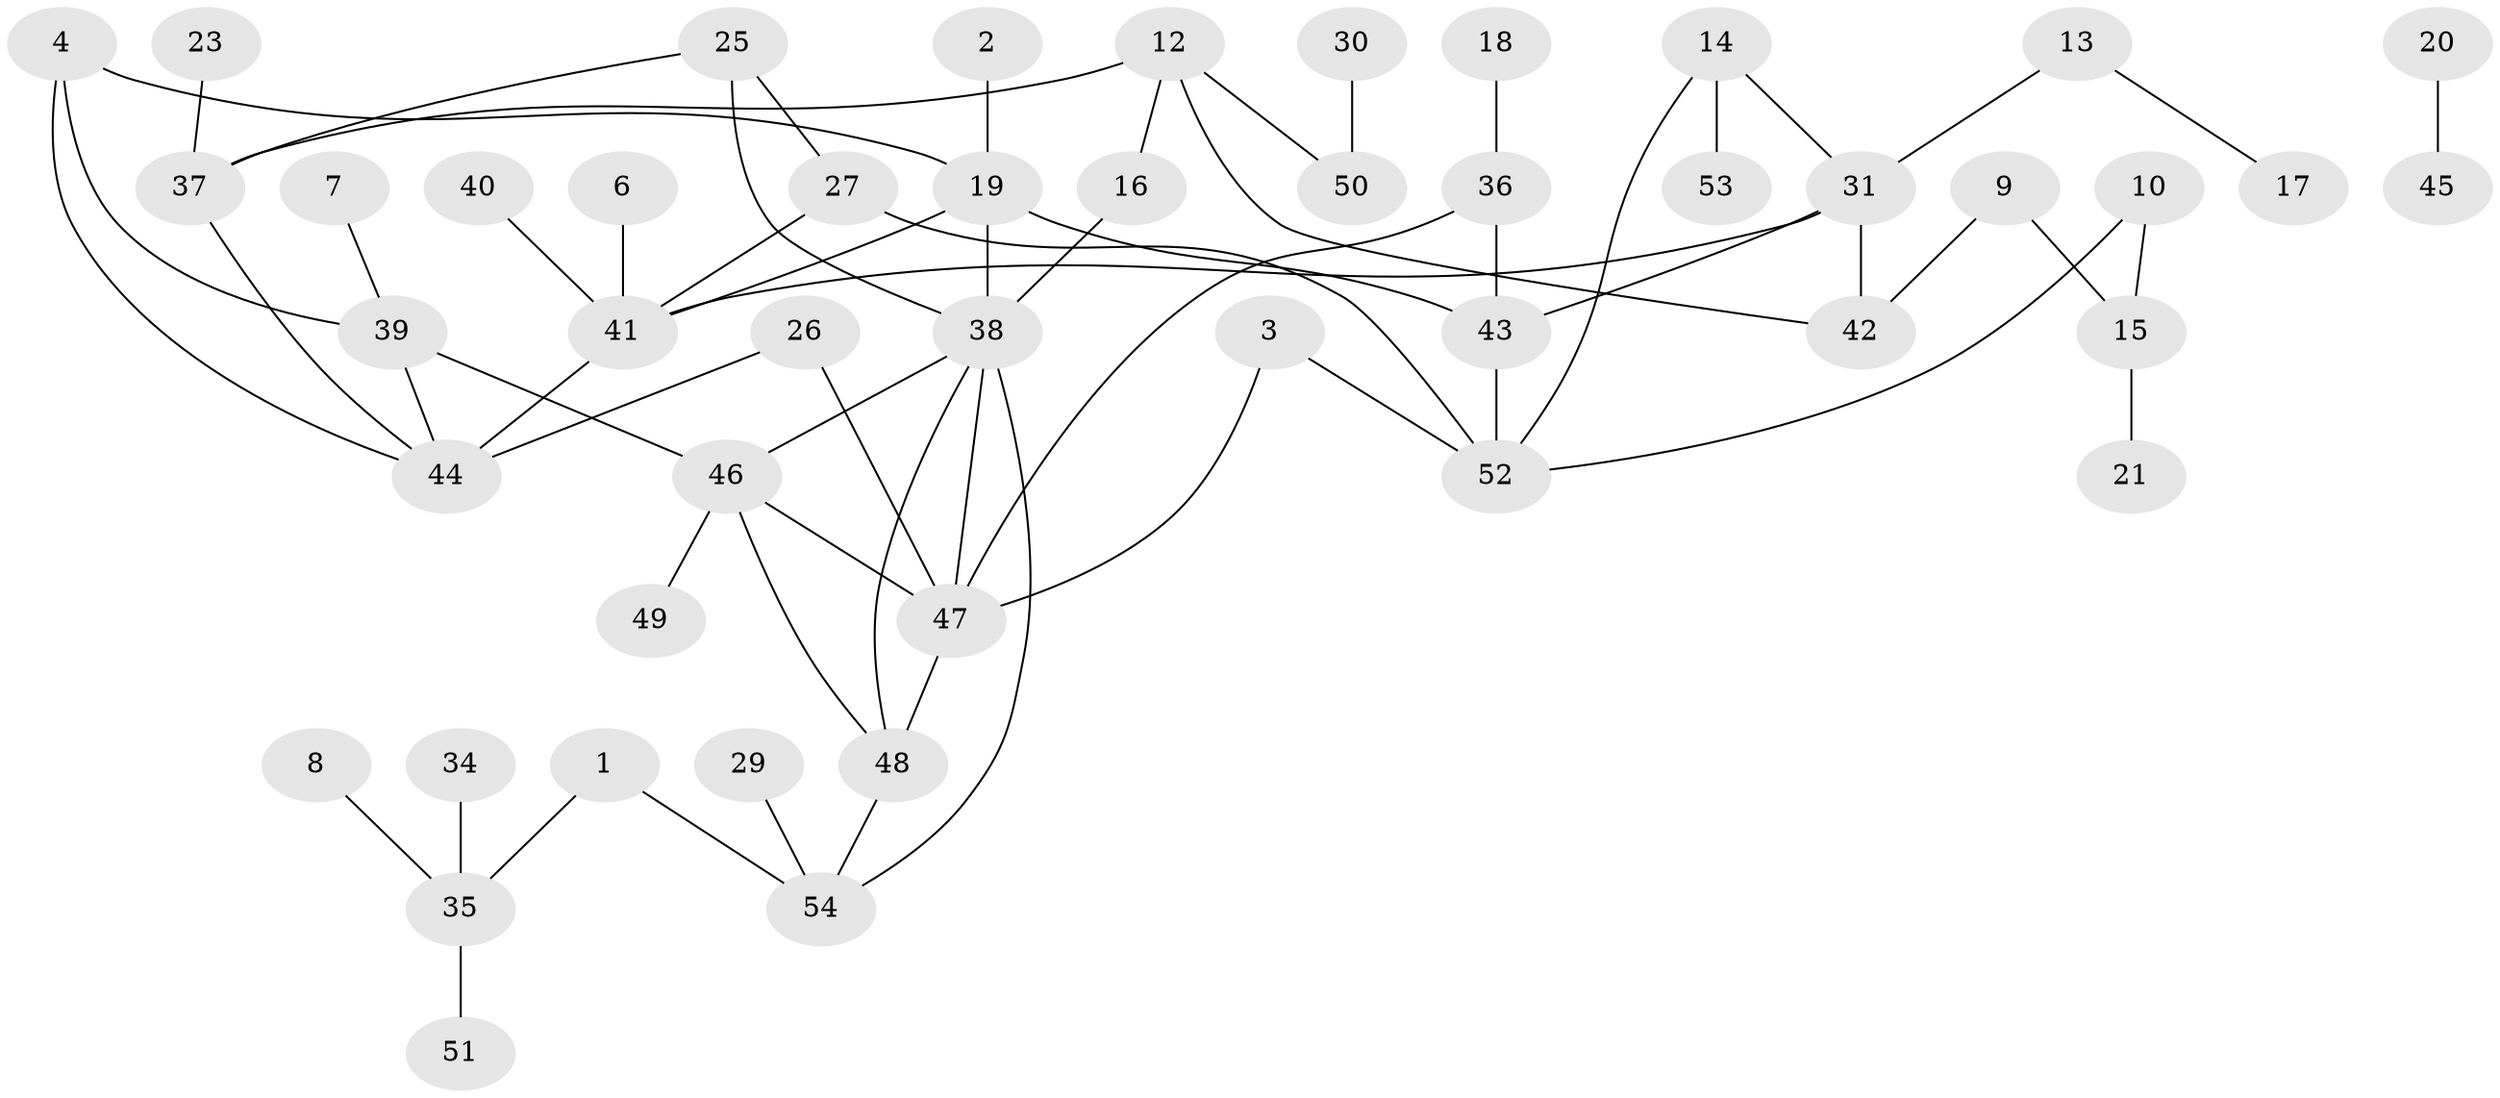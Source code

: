 // original degree distribution, {3: 0.15454545454545454, 2: 0.2545454545454545, 1: 0.3181818181818182, 4: 0.16363636363636364, 0: 0.06363636363636363, 5: 0.03636363636363636, 6: 0.00909090909090909}
// Generated by graph-tools (version 1.1) at 2025/49/03/09/25 03:49:05]
// undirected, 47 vertices, 63 edges
graph export_dot {
graph [start="1"]
  node [color=gray90,style=filled];
  1;
  2;
  3;
  4;
  6;
  7;
  8;
  9;
  10;
  12;
  13;
  14;
  15;
  16;
  17;
  18;
  19;
  20;
  21;
  23;
  25;
  26;
  27;
  29;
  30;
  31;
  34;
  35;
  36;
  37;
  38;
  39;
  40;
  41;
  42;
  43;
  44;
  45;
  46;
  47;
  48;
  49;
  50;
  51;
  52;
  53;
  54;
  1 -- 35 [weight=1.0];
  1 -- 54 [weight=1.0];
  2 -- 19 [weight=1.0];
  3 -- 47 [weight=1.0];
  3 -- 52 [weight=1.0];
  4 -- 19 [weight=1.0];
  4 -- 39 [weight=1.0];
  4 -- 44 [weight=1.0];
  6 -- 41 [weight=1.0];
  7 -- 39 [weight=1.0];
  8 -- 35 [weight=1.0];
  9 -- 15 [weight=1.0];
  9 -- 42 [weight=1.0];
  10 -- 15 [weight=1.0];
  10 -- 52 [weight=1.0];
  12 -- 16 [weight=1.0];
  12 -- 37 [weight=1.0];
  12 -- 42 [weight=1.0];
  12 -- 50 [weight=1.0];
  13 -- 17 [weight=1.0];
  13 -- 31 [weight=1.0];
  14 -- 31 [weight=1.0];
  14 -- 52 [weight=1.0];
  14 -- 53 [weight=1.0];
  15 -- 21 [weight=1.0];
  16 -- 38 [weight=1.0];
  18 -- 36 [weight=1.0];
  19 -- 38 [weight=1.0];
  19 -- 41 [weight=1.0];
  19 -- 43 [weight=1.0];
  20 -- 45 [weight=1.0];
  23 -- 37 [weight=1.0];
  25 -- 27 [weight=1.0];
  25 -- 37 [weight=1.0];
  25 -- 38 [weight=1.0];
  26 -- 44 [weight=1.0];
  26 -- 47 [weight=1.0];
  27 -- 41 [weight=1.0];
  27 -- 52 [weight=1.0];
  29 -- 54 [weight=1.0];
  30 -- 50 [weight=1.0];
  31 -- 41 [weight=1.0];
  31 -- 42 [weight=1.0];
  31 -- 43 [weight=1.0];
  34 -- 35 [weight=1.0];
  35 -- 51 [weight=1.0];
  36 -- 43 [weight=1.0];
  36 -- 47 [weight=1.0];
  37 -- 44 [weight=1.0];
  38 -- 46 [weight=1.0];
  38 -- 47 [weight=1.0];
  38 -- 48 [weight=1.0];
  38 -- 54 [weight=1.0];
  39 -- 44 [weight=1.0];
  39 -- 46 [weight=1.0];
  40 -- 41 [weight=1.0];
  41 -- 44 [weight=2.0];
  43 -- 52 [weight=1.0];
  46 -- 47 [weight=1.0];
  46 -- 48 [weight=1.0];
  46 -- 49 [weight=1.0];
  47 -- 48 [weight=1.0];
  48 -- 54 [weight=1.0];
}
